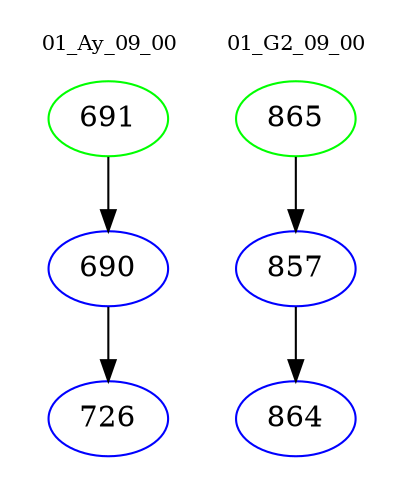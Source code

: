 digraph{
subgraph cluster_0 {
color = white
label = "01_Ay_09_00";
fontsize=10;
T0_691 [label="691", color="green"]
T0_691 -> T0_690 [color="black"]
T0_690 [label="690", color="blue"]
T0_690 -> T0_726 [color="black"]
T0_726 [label="726", color="blue"]
}
subgraph cluster_1 {
color = white
label = "01_G2_09_00";
fontsize=10;
T1_865 [label="865", color="green"]
T1_865 -> T1_857 [color="black"]
T1_857 [label="857", color="blue"]
T1_857 -> T1_864 [color="black"]
T1_864 [label="864", color="blue"]
}
}

